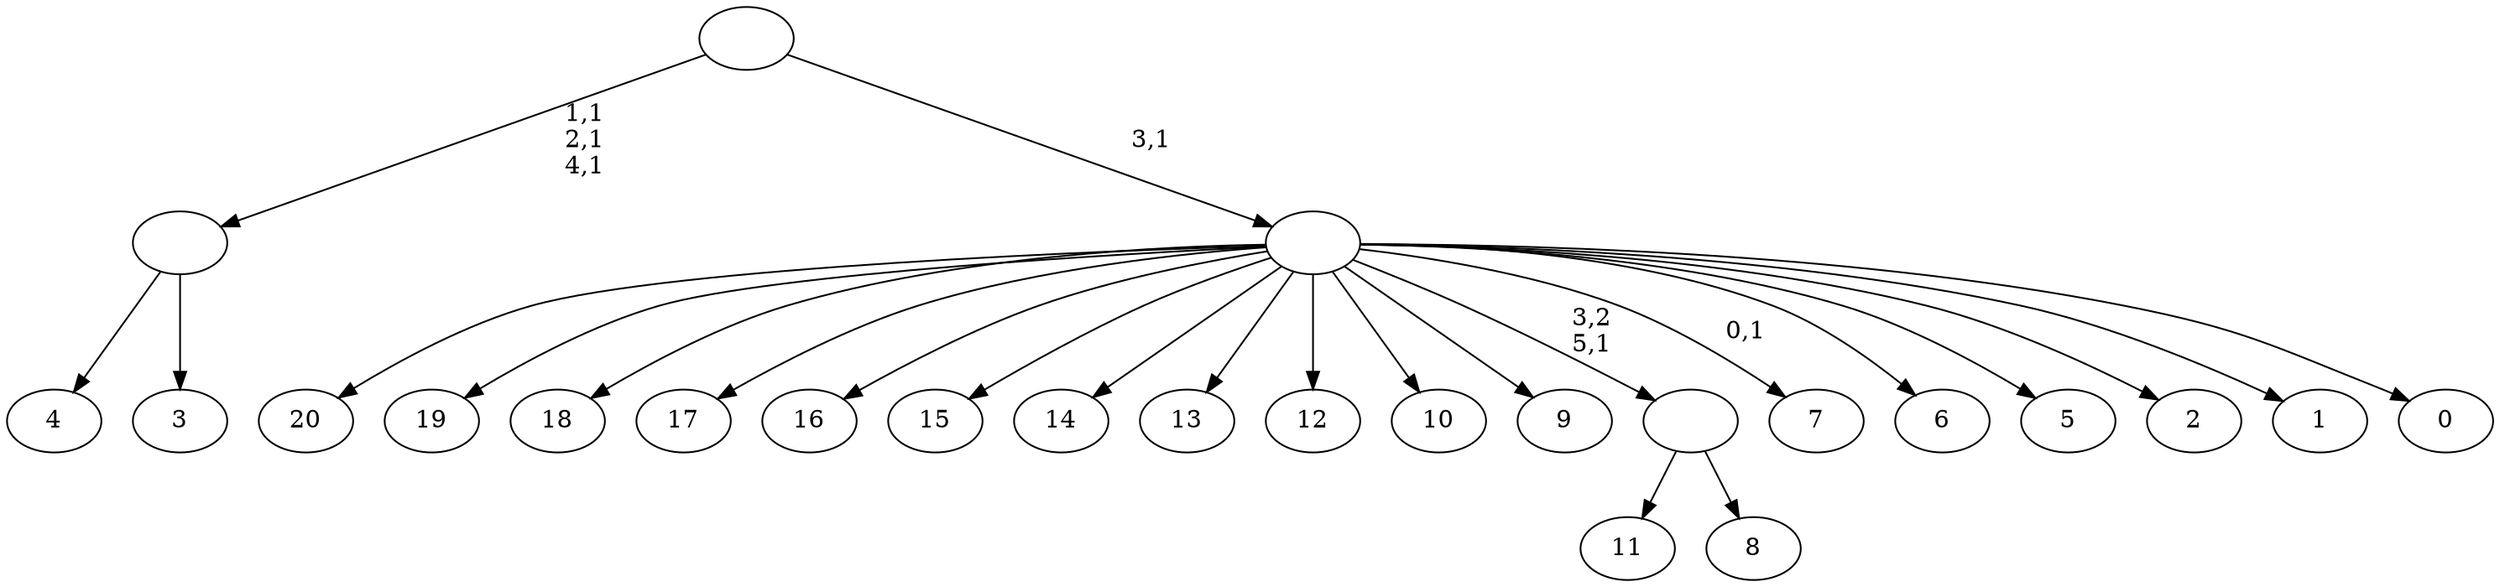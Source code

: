 digraph T {
	27 [label="20"]
	26 [label="19"]
	25 [label="18"]
	24 [label="17"]
	23 [label="16"]
	22 [label="15"]
	21 [label="14"]
	20 [label="13"]
	19 [label="12"]
	18 [label="11"]
	17 [label="10"]
	16 [label="9"]
	15 [label="8"]
	14 [label=""]
	13 [label="7"]
	11 [label="6"]
	10 [label="5"]
	9 [label="4"]
	8 [label="3"]
	7 [label=""]
	4 [label="2"]
	3 [label="1"]
	2 [label="0"]
	1 [label=""]
	0 [label=""]
	14 -> 18 [label=""]
	14 -> 15 [label=""]
	7 -> 9 [label=""]
	7 -> 8 [label=""]
	1 -> 13 [label="0,1"]
	1 -> 27 [label=""]
	1 -> 26 [label=""]
	1 -> 25 [label=""]
	1 -> 24 [label=""]
	1 -> 23 [label=""]
	1 -> 22 [label=""]
	1 -> 21 [label=""]
	1 -> 20 [label=""]
	1 -> 19 [label=""]
	1 -> 17 [label=""]
	1 -> 16 [label=""]
	1 -> 14 [label="3,2\n5,1"]
	1 -> 11 [label=""]
	1 -> 10 [label=""]
	1 -> 4 [label=""]
	1 -> 3 [label=""]
	1 -> 2 [label=""]
	0 -> 7 [label="1,1\n2,1\n4,1"]
	0 -> 1 [label="3,1"]
}
